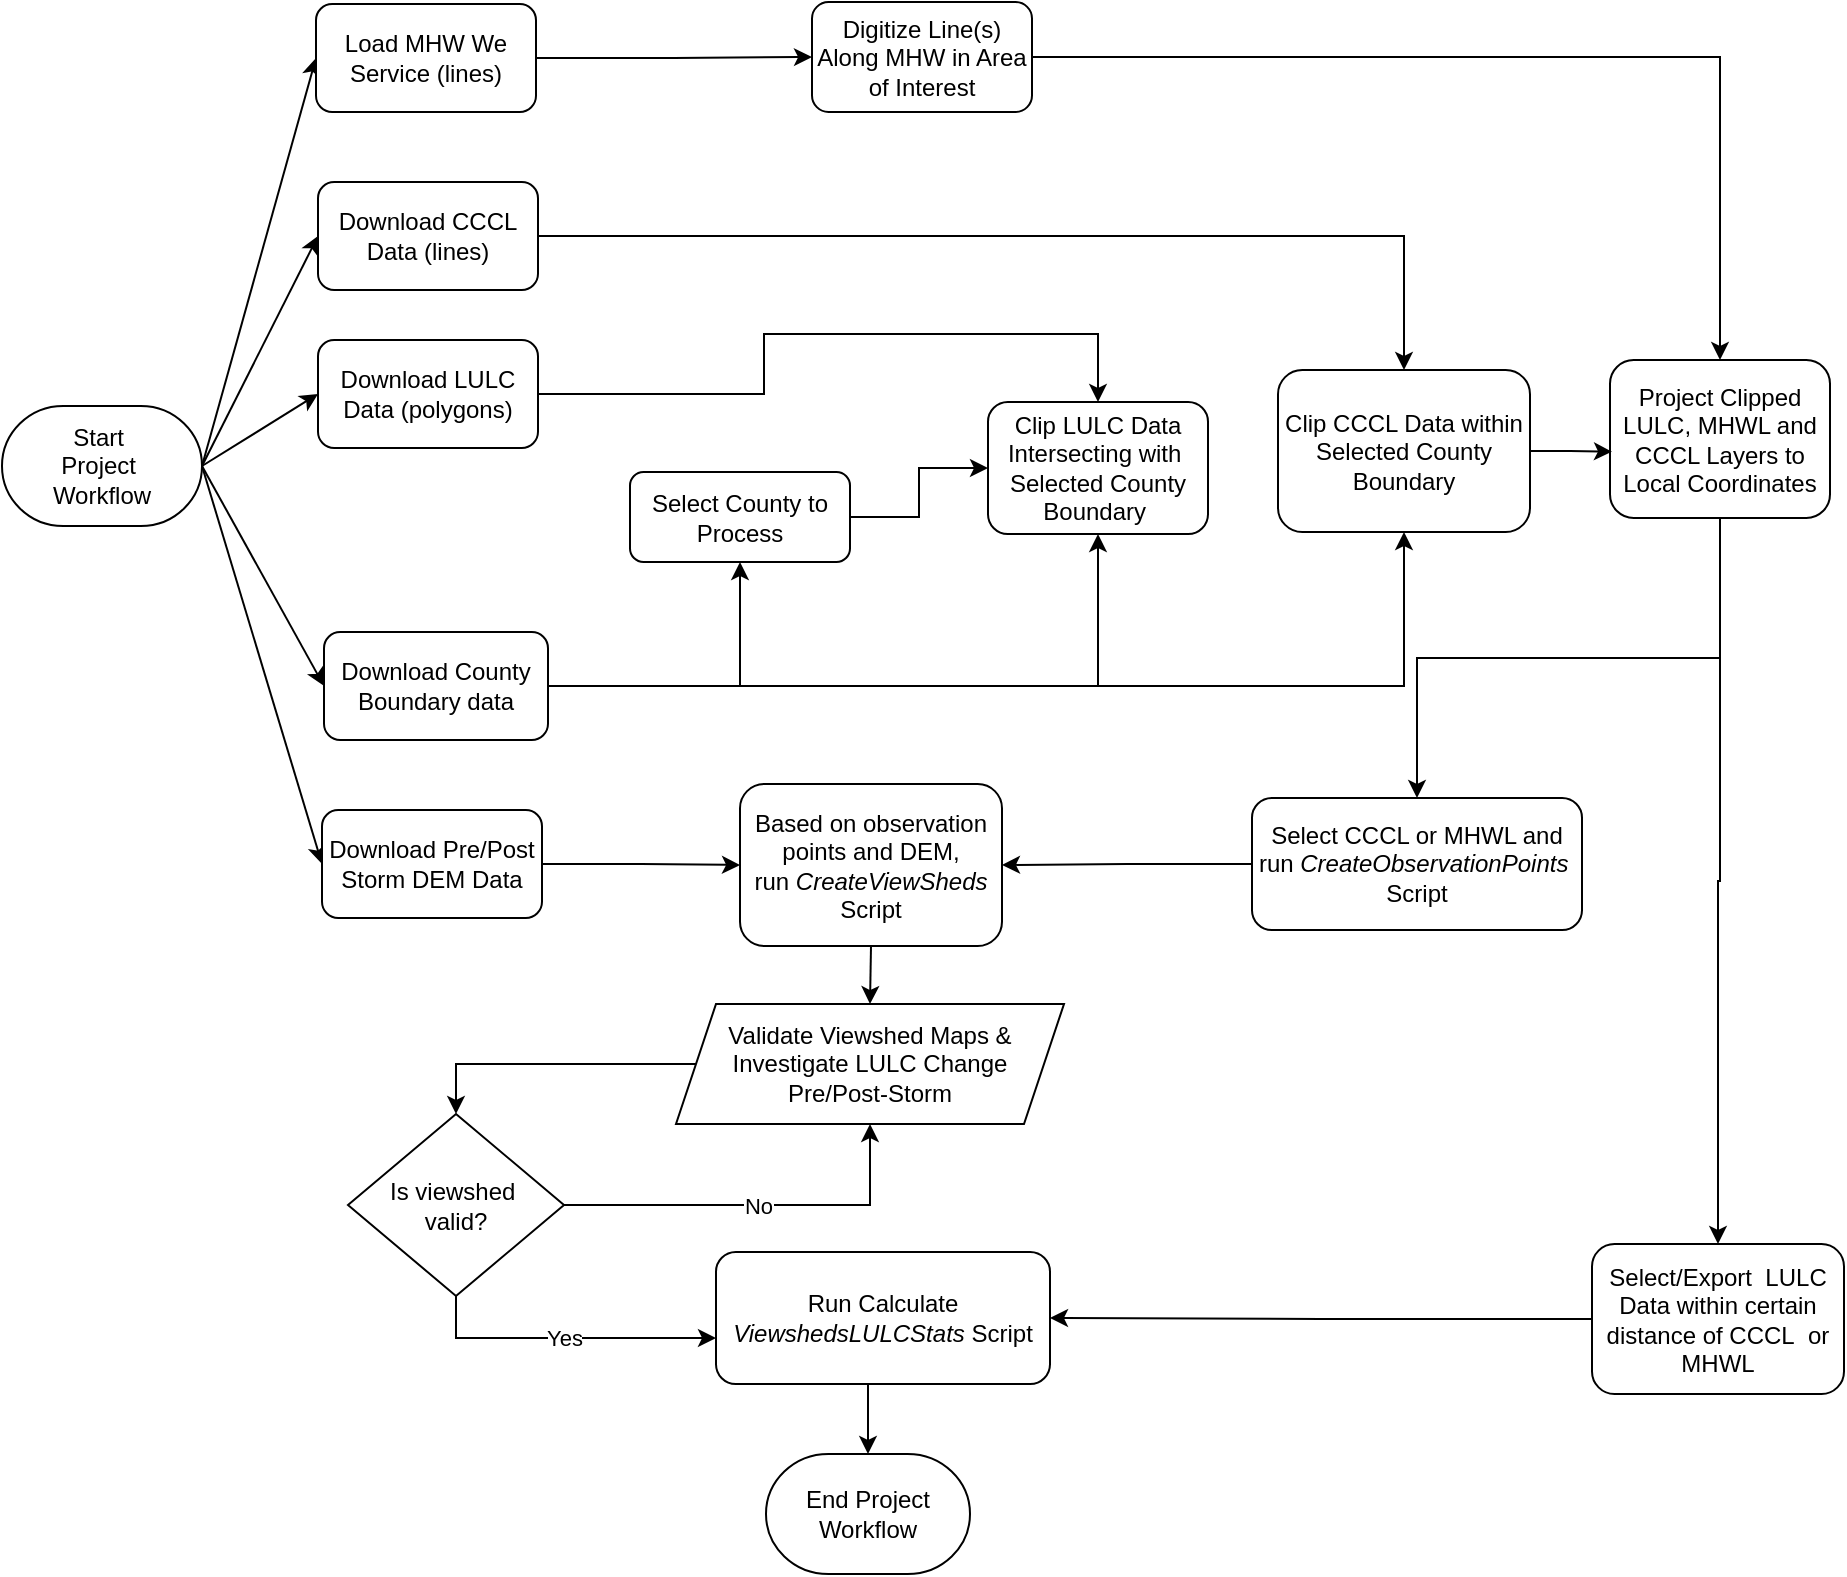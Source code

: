 <mxfile version="24.7.17">
  <diagram name="Page-1" id="edf60f1a-56cd-e834-aa8a-f176f3a09ee4">
    <mxGraphModel dx="1290" dy="725" grid="0" gridSize="10" guides="0" tooltips="1" connect="1" arrows="0" fold="1" page="1" pageScale="1" pageWidth="1100" pageHeight="850" background="none" math="0" shadow="0">
      <root>
        <mxCell id="0" />
        <mxCell id="1" parent="0" />
        <mxCell id="vOHie7vgboCuBgBLW_pP-41" style="edgeStyle=none;rounded=0;orthogonalLoop=1;jettySize=auto;html=1;exitX=1;exitY=0.5;exitDx=0;exitDy=0;exitPerimeter=0;entryX=0;entryY=0.5;entryDx=0;entryDy=0;" parent="1" source="hX9iUdr9xL5cJhyzc0mX-2" target="vOHie7vgboCuBgBLW_pP-2" edge="1">
          <mxGeometry relative="1" as="geometry" />
        </mxCell>
        <mxCell id="vOHie7vgboCuBgBLW_pP-42" style="edgeStyle=none;rounded=0;orthogonalLoop=1;jettySize=auto;html=1;exitX=1;exitY=0.5;exitDx=0;exitDy=0;exitPerimeter=0;entryX=0;entryY=0.5;entryDx=0;entryDy=0;" parent="1" source="hX9iUdr9xL5cJhyzc0mX-2" target="vOHie7vgboCuBgBLW_pP-17" edge="1">
          <mxGeometry relative="1" as="geometry" />
        </mxCell>
        <mxCell id="vOHie7vgboCuBgBLW_pP-43" style="edgeStyle=none;rounded=0;orthogonalLoop=1;jettySize=auto;html=1;exitX=1;exitY=0.5;exitDx=0;exitDy=0;exitPerimeter=0;entryX=0;entryY=0.5;entryDx=0;entryDy=0;" parent="1" source="hX9iUdr9xL5cJhyzc0mX-2" target="vOHie7vgboCuBgBLW_pP-24" edge="1">
          <mxGeometry relative="1" as="geometry" />
        </mxCell>
        <mxCell id="vOHie7vgboCuBgBLW_pP-44" style="edgeStyle=none;rounded=0;orthogonalLoop=1;jettySize=auto;html=1;exitX=1;exitY=0.5;exitDx=0;exitDy=0;exitPerimeter=0;entryX=0;entryY=0.5;entryDx=0;entryDy=0;" parent="1" source="hX9iUdr9xL5cJhyzc0mX-2" target="vOHie7vgboCuBgBLW_pP-3" edge="1">
          <mxGeometry relative="1" as="geometry" />
        </mxCell>
        <mxCell id="cgaGq_BDDK_Dhw6bbODb-16" style="edgeStyle=none;rounded=0;orthogonalLoop=1;jettySize=auto;html=1;exitX=1;exitY=0.5;exitDx=0;exitDy=0;exitPerimeter=0;entryX=0;entryY=0.5;entryDx=0;entryDy=0;" parent="1" source="hX9iUdr9xL5cJhyzc0mX-2" target="cgaGq_BDDK_Dhw6bbODb-1" edge="1">
          <mxGeometry relative="1" as="geometry" />
        </mxCell>
        <mxCell id="hX9iUdr9xL5cJhyzc0mX-2" value="Start&amp;nbsp;&lt;div&gt;Project&amp;nbsp;&lt;/div&gt;&lt;div&gt;Workflow&lt;/div&gt;" style="strokeWidth=1;html=1;shape=mxgraph.flowchart.terminator;whiteSpace=wrap;" parent="1" vertex="1">
          <mxGeometry x="59" y="241" width="100" height="60" as="geometry" />
        </mxCell>
        <mxCell id="vOHie7vgboCuBgBLW_pP-30" style="edgeStyle=orthogonalEdgeStyle;rounded=0;orthogonalLoop=1;jettySize=auto;html=1;exitX=1;exitY=0.5;exitDx=0;exitDy=0;entryX=0.5;entryY=0;entryDx=0;entryDy=0;" parent="1" source="vOHie7vgboCuBgBLW_pP-2" target="vOHie7vgboCuBgBLW_pP-29" edge="1">
          <mxGeometry relative="1" as="geometry" />
        </mxCell>
        <mxCell id="vOHie7vgboCuBgBLW_pP-2" value="&lt;div&gt;Download CCCL Data (lines)&lt;/div&gt;" style="rounded=1;whiteSpace=wrap;html=1;" parent="1" vertex="1">
          <mxGeometry x="217" y="129" width="110" height="54" as="geometry" />
        </mxCell>
        <mxCell id="OAOViZJA3EYtknrWgcMG-3" style="edgeStyle=orthogonalEdgeStyle;rounded=0;orthogonalLoop=1;jettySize=auto;html=1;exitX=1;exitY=0.5;exitDx=0;exitDy=0;entryX=0;entryY=0.5;entryDx=0;entryDy=0;" parent="1" source="vOHie7vgboCuBgBLW_pP-3" target="vOHie7vgboCuBgBLW_pP-38" edge="1">
          <mxGeometry relative="1" as="geometry" />
        </mxCell>
        <mxCell id="vOHie7vgboCuBgBLW_pP-3" value="&lt;div&gt;Download Pre/Post Storm DEM Data&lt;/div&gt;" style="rounded=1;whiteSpace=wrap;html=1;" parent="1" vertex="1">
          <mxGeometry x="219" y="443" width="110" height="54" as="geometry" />
        </mxCell>
        <mxCell id="vOHie7vgboCuBgBLW_pP-31" style="edgeStyle=orthogonalEdgeStyle;rounded=0;orthogonalLoop=1;jettySize=auto;html=1;exitX=1;exitY=0.5;exitDx=0;exitDy=0;entryX=0.5;entryY=0;entryDx=0;entryDy=0;" parent="1" source="vOHie7vgboCuBgBLW_pP-17" target="vOHie7vgboCuBgBLW_pP-25" edge="1">
          <mxGeometry relative="1" as="geometry">
            <Array as="points">
              <mxPoint x="440" y="235" />
              <mxPoint x="440" y="205" />
              <mxPoint x="607" y="205" />
            </Array>
          </mxGeometry>
        </mxCell>
        <mxCell id="vOHie7vgboCuBgBLW_pP-17" value="&lt;div&gt;Download LULC Data&amp;nbsp;&lt;span style=&quot;background-color: initial;&quot;&gt;(polygons)&lt;/span&gt;&lt;/div&gt;" style="rounded=1;whiteSpace=wrap;html=1;" parent="1" vertex="1">
          <mxGeometry x="217" y="208" width="110" height="54" as="geometry" />
        </mxCell>
        <mxCell id="vOHie7vgboCuBgBLW_pP-32" style="edgeStyle=orthogonalEdgeStyle;rounded=0;orthogonalLoop=1;jettySize=auto;html=1;exitX=1;exitY=0.5;exitDx=0;exitDy=0;entryX=0.5;entryY=1;entryDx=0;entryDy=0;" parent="1" source="vOHie7vgboCuBgBLW_pP-24" target="vOHie7vgboCuBgBLW_pP-25" edge="1">
          <mxGeometry relative="1" as="geometry" />
        </mxCell>
        <mxCell id="vOHie7vgboCuBgBLW_pP-33" style="edgeStyle=orthogonalEdgeStyle;rounded=0;orthogonalLoop=1;jettySize=auto;html=1;exitX=1;exitY=0.5;exitDx=0;exitDy=0;entryX=0.5;entryY=1;entryDx=0;entryDy=0;" parent="1" source="vOHie7vgboCuBgBLW_pP-24" target="vOHie7vgboCuBgBLW_pP-29" edge="1">
          <mxGeometry relative="1" as="geometry" />
        </mxCell>
        <mxCell id="vOHie7vgboCuBgBLW_pP-37" style="edgeStyle=orthogonalEdgeStyle;rounded=0;orthogonalLoop=1;jettySize=auto;html=1;exitX=1;exitY=0.5;exitDx=0;exitDy=0;entryX=0.5;entryY=1;entryDx=0;entryDy=0;" parent="1" source="vOHie7vgboCuBgBLW_pP-24" target="vOHie7vgboCuBgBLW_pP-36" edge="1">
          <mxGeometry relative="1" as="geometry" />
        </mxCell>
        <mxCell id="vOHie7vgboCuBgBLW_pP-24" value="&lt;div&gt;Download County Boundary data&lt;/div&gt;" style="rounded=1;whiteSpace=wrap;html=1;" parent="1" vertex="1">
          <mxGeometry x="220" y="354" width="112" height="54" as="geometry" />
        </mxCell>
        <mxCell id="vOHie7vgboCuBgBLW_pP-25" value="&lt;div&gt;Clip LULC Data Intersecting with&amp;nbsp; Selected County Boundary&amp;nbsp;&lt;/div&gt;" style="rounded=1;whiteSpace=wrap;html=1;" parent="1" vertex="1">
          <mxGeometry x="552" y="239" width="110" height="66" as="geometry" />
        </mxCell>
        <mxCell id="OAOViZJA3EYtknrWgcMG-5" style="edgeStyle=orthogonalEdgeStyle;rounded=0;orthogonalLoop=1;jettySize=auto;html=1;exitX=0;exitY=0.5;exitDx=0;exitDy=0;entryX=1;entryY=0.5;entryDx=0;entryDy=0;" parent="1" source="vOHie7vgboCuBgBLW_pP-28" target="vOHie7vgboCuBgBLW_pP-49" edge="1">
          <mxGeometry relative="1" as="geometry" />
        </mxCell>
        <mxCell id="vOHie7vgboCuBgBLW_pP-28" value="&lt;div&gt;Select/Export&amp;nbsp; LULC Data within certain distance of CCCL&amp;nbsp; or MHWL&lt;/div&gt;" style="rounded=1;whiteSpace=wrap;html=1;" parent="1" vertex="1">
          <mxGeometry x="854" y="660" width="126" height="75" as="geometry" />
        </mxCell>
        <mxCell id="vOHie7vgboCuBgBLW_pP-29" value="&lt;div&gt;Clip CCCL Data within Selected County Boundary&lt;/div&gt;" style="rounded=1;whiteSpace=wrap;html=1;" parent="1" vertex="1">
          <mxGeometry x="697" y="223" width="126" height="81" as="geometry" />
        </mxCell>
        <mxCell id="f8nVrUlt4xcclQAoqFWD-1" style="edgeStyle=orthogonalEdgeStyle;rounded=0;orthogonalLoop=1;jettySize=auto;html=1;exitX=1;exitY=0.5;exitDx=0;exitDy=0;entryX=0;entryY=0.5;entryDx=0;entryDy=0;" parent="1" source="vOHie7vgboCuBgBLW_pP-36" target="vOHie7vgboCuBgBLW_pP-25" edge="1">
          <mxGeometry relative="1" as="geometry" />
        </mxCell>
        <mxCell id="vOHie7vgboCuBgBLW_pP-36" value="&lt;div&gt;Select County to Process&lt;/div&gt;" style="rounded=1;whiteSpace=wrap;html=1;" parent="1" vertex="1">
          <mxGeometry x="373" y="274" width="110" height="45" as="geometry" />
        </mxCell>
        <mxCell id="fVS9Q-JqaxF0lcny1_pL-1" style="edgeStyle=orthogonalEdgeStyle;rounded=0;orthogonalLoop=1;jettySize=auto;html=1;exitX=0.5;exitY=1;exitDx=0;exitDy=0;entryX=0.5;entryY=0;entryDx=0;entryDy=0;" parent="1" source="vOHie7vgboCuBgBLW_pP-38" target="vOHie7vgboCuBgBLW_pP-48" edge="1">
          <mxGeometry relative="1" as="geometry" />
        </mxCell>
        <mxCell id="vOHie7vgboCuBgBLW_pP-38" value="&lt;div&gt;Based on observation points and DEM, run&amp;nbsp;&lt;i&gt;CreateViewSheds &lt;/i&gt;Script&lt;/div&gt;" style="rounded=1;whiteSpace=wrap;html=1;" parent="1" vertex="1">
          <mxGeometry x="428" y="430" width="131" height="81" as="geometry" />
        </mxCell>
        <mxCell id="w6Vyqvfs9IAuW3wY4UOc-4" style="edgeStyle=orthogonalEdgeStyle;rounded=0;orthogonalLoop=1;jettySize=auto;html=1;exitX=0;exitY=0.5;exitDx=0;exitDy=0;entryX=0.5;entryY=0;entryDx=0;entryDy=0;" parent="1" source="vOHie7vgboCuBgBLW_pP-48" target="w6Vyqvfs9IAuW3wY4UOc-3" edge="1">
          <mxGeometry relative="1" as="geometry" />
        </mxCell>
        <mxCell id="vOHie7vgboCuBgBLW_pP-48" value="Validate Viewshed Maps &amp;amp;&lt;div&gt;Investigate LULC Change&lt;/div&gt;&lt;div&gt;Pre/Post-Storm&lt;/div&gt;" style="shape=parallelogram;perimeter=parallelogramPerimeter;whiteSpace=wrap;html=1;fixedSize=1;" parent="1" vertex="1">
          <mxGeometry x="396" y="540" width="194" height="60" as="geometry" />
        </mxCell>
        <mxCell id="vOHie7vgboCuBgBLW_pP-49" value="&lt;div&gt;Run Calculate &lt;i&gt;ViewshedsLULCStats&amp;nbsp;&lt;/i&gt;Script&lt;/div&gt;" style="rounded=1;whiteSpace=wrap;html=1;" parent="1" vertex="1">
          <mxGeometry x="416" y="664" width="167" height="66" as="geometry" />
        </mxCell>
        <mxCell id="vOHie7vgboCuBgBLW_pP-50" value="End Project Workflow" style="strokeWidth=1;html=1;shape=mxgraph.flowchart.terminator;whiteSpace=wrap;" parent="1" vertex="1">
          <mxGeometry x="441" y="765" width="102" height="60" as="geometry" />
        </mxCell>
        <mxCell id="OAOViZJA3EYtknrWgcMG-4" style="edgeStyle=orthogonalEdgeStyle;rounded=0;orthogonalLoop=1;jettySize=auto;html=1;exitX=0.5;exitY=1;exitDx=0;exitDy=0;entryX=0.5;entryY=0;entryDx=0;entryDy=0;" parent="1" source="Xoo34MS97mZZL_hVCq9O-4" target="vOHie7vgboCuBgBLW_pP-28" edge="1">
          <mxGeometry relative="1" as="geometry" />
        </mxCell>
        <mxCell id="OAOViZJA3EYtknrWgcMG-6" style="edgeStyle=orthogonalEdgeStyle;rounded=0;orthogonalLoop=1;jettySize=auto;html=1;exitX=0.5;exitY=1;exitDx=0;exitDy=0;entryX=0.5;entryY=0;entryDx=0;entryDy=0;" parent="1" source="Xoo34MS97mZZL_hVCq9O-4" target="OAOViZJA3EYtknrWgcMG-1" edge="1">
          <mxGeometry relative="1" as="geometry" />
        </mxCell>
        <mxCell id="Xoo34MS97mZZL_hVCq9O-4" value="&lt;div&gt;Project Clipped LULC, MHWL and CCCL Layers to Local Coordinates&lt;/div&gt;" style="rounded=1;whiteSpace=wrap;html=1;" parent="1" vertex="1">
          <mxGeometry x="863" y="218" width="110" height="79" as="geometry" />
        </mxCell>
        <mxCell id="cgaGq_BDDK_Dhw6bbODb-11" style="edgeStyle=orthogonalEdgeStyle;rounded=0;orthogonalLoop=1;jettySize=auto;html=1;exitX=1;exitY=0.5;exitDx=0;exitDy=0;entryX=0;entryY=0.5;entryDx=0;entryDy=0;" parent="1" source="cgaGq_BDDK_Dhw6bbODb-1" target="cgaGq_BDDK_Dhw6bbODb-10" edge="1">
          <mxGeometry relative="1" as="geometry" />
        </mxCell>
        <mxCell id="cgaGq_BDDK_Dhw6bbODb-1" value="&lt;div&gt;Load MHW We Service (lines)&lt;/div&gt;" style="rounded=1;whiteSpace=wrap;html=1;" parent="1" vertex="1">
          <mxGeometry x="216" y="40" width="110" height="54" as="geometry" />
        </mxCell>
        <mxCell id="oo3cMWogjGaX0PPPFoNJ-1" style="edgeStyle=orthogonalEdgeStyle;rounded=0;orthogonalLoop=1;jettySize=auto;html=1;exitX=1;exitY=0.5;exitDx=0;exitDy=0;entryX=0.5;entryY=0;entryDx=0;entryDy=0;" parent="1" source="cgaGq_BDDK_Dhw6bbODb-10" target="Xoo34MS97mZZL_hVCq9O-4" edge="1">
          <mxGeometry relative="1" as="geometry" />
        </mxCell>
        <mxCell id="cgaGq_BDDK_Dhw6bbODb-10" value="Digitize Line(s) Along MHW in Area of Interest" style="rounded=1;whiteSpace=wrap;html=1;" parent="1" vertex="1">
          <mxGeometry x="464" y="39" width="110" height="55" as="geometry" />
        </mxCell>
        <mxCell id="cgaGq_BDDK_Dhw6bbODb-13" style="edgeStyle=orthogonalEdgeStyle;rounded=0;orthogonalLoop=1;jettySize=auto;html=1;exitX=1;exitY=0.5;exitDx=0;exitDy=0;entryX=0.009;entryY=0.58;entryDx=0;entryDy=0;entryPerimeter=0;" parent="1" source="vOHie7vgboCuBgBLW_pP-29" target="Xoo34MS97mZZL_hVCq9O-4" edge="1">
          <mxGeometry relative="1" as="geometry" />
        </mxCell>
        <mxCell id="OAOViZJA3EYtknrWgcMG-2" style="edgeStyle=orthogonalEdgeStyle;rounded=0;orthogonalLoop=1;jettySize=auto;html=1;exitX=0;exitY=0.5;exitDx=0;exitDy=0;entryX=1;entryY=0.5;entryDx=0;entryDy=0;" parent="1" source="OAOViZJA3EYtknrWgcMG-1" target="vOHie7vgboCuBgBLW_pP-38" edge="1">
          <mxGeometry relative="1" as="geometry" />
        </mxCell>
        <mxCell id="OAOViZJA3EYtknrWgcMG-1" value="&lt;div&gt;Select CCCL or MHWL and run &lt;i&gt;CreateObservationPoints&amp;nbsp;&lt;/i&gt;&lt;/div&gt;&lt;div&gt;Script&lt;/div&gt;" style="rounded=1;whiteSpace=wrap;html=1;" parent="1" vertex="1">
          <mxGeometry x="684" y="437" width="165" height="66" as="geometry" />
        </mxCell>
        <mxCell id="OAOViZJA3EYtknrWgcMG-7" style="edgeStyle=orthogonalEdgeStyle;rounded=0;orthogonalLoop=1;jettySize=auto;html=1;exitX=0.5;exitY=1;exitDx=0;exitDy=0;entryX=0.5;entryY=0;entryDx=0;entryDy=0;entryPerimeter=0;" parent="1" source="vOHie7vgboCuBgBLW_pP-49" target="vOHie7vgboCuBgBLW_pP-50" edge="1">
          <mxGeometry relative="1" as="geometry" />
        </mxCell>
        <mxCell id="w6Vyqvfs9IAuW3wY4UOc-6" value="No" style="edgeStyle=orthogonalEdgeStyle;rounded=0;orthogonalLoop=1;jettySize=auto;html=1;exitX=1;exitY=0.5;exitDx=0;exitDy=0;entryX=0.5;entryY=1;entryDx=0;entryDy=0;" parent="1" source="w6Vyqvfs9IAuW3wY4UOc-3" target="vOHie7vgboCuBgBLW_pP-48" edge="1">
          <mxGeometry relative="1" as="geometry" />
        </mxCell>
        <mxCell id="w6Vyqvfs9IAuW3wY4UOc-3" value="Is viewshed&amp;nbsp;&lt;div&gt;valid?&lt;/div&gt;" style="rhombus;whiteSpace=wrap;html=1;" parent="1" vertex="1">
          <mxGeometry x="232" y="595" width="108" height="91" as="geometry" />
        </mxCell>
        <mxCell id="w6Vyqvfs9IAuW3wY4UOc-5" value="Yes" style="edgeStyle=orthogonalEdgeStyle;rounded=0;orthogonalLoop=1;jettySize=auto;html=1;exitX=0.5;exitY=1;exitDx=0;exitDy=0;entryX=0;entryY=0.652;entryDx=0;entryDy=0;entryPerimeter=0;" parent="1" source="w6Vyqvfs9IAuW3wY4UOc-3" target="vOHie7vgboCuBgBLW_pP-49" edge="1">
          <mxGeometry relative="1" as="geometry" />
        </mxCell>
      </root>
    </mxGraphModel>
  </diagram>
</mxfile>
